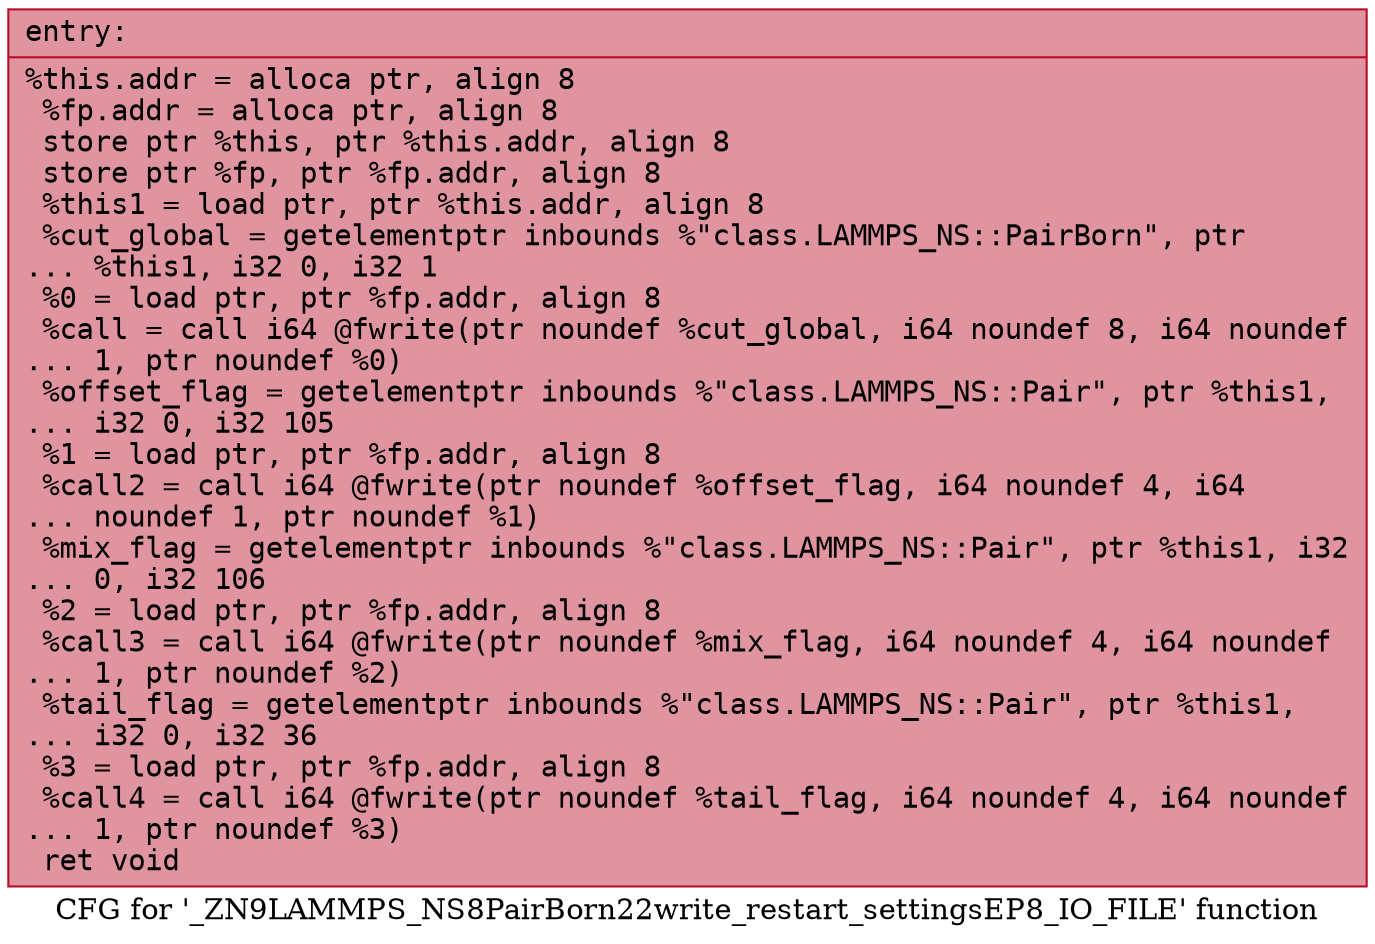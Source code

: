 digraph "CFG for '_ZN9LAMMPS_NS8PairBorn22write_restart_settingsEP8_IO_FILE' function" {
	label="CFG for '_ZN9LAMMPS_NS8PairBorn22write_restart_settingsEP8_IO_FILE' function";

	Node0x55bd041d1400 [shape=record,color="#b70d28ff", style=filled, fillcolor="#b70d2870" fontname="Courier",label="{entry:\l|  %this.addr = alloca ptr, align 8\l  %fp.addr = alloca ptr, align 8\l  store ptr %this, ptr %this.addr, align 8\l  store ptr %fp, ptr %fp.addr, align 8\l  %this1 = load ptr, ptr %this.addr, align 8\l  %cut_global = getelementptr inbounds %\"class.LAMMPS_NS::PairBorn\", ptr\l... %this1, i32 0, i32 1\l  %0 = load ptr, ptr %fp.addr, align 8\l  %call = call i64 @fwrite(ptr noundef %cut_global, i64 noundef 8, i64 noundef\l... 1, ptr noundef %0)\l  %offset_flag = getelementptr inbounds %\"class.LAMMPS_NS::Pair\", ptr %this1,\l... i32 0, i32 105\l  %1 = load ptr, ptr %fp.addr, align 8\l  %call2 = call i64 @fwrite(ptr noundef %offset_flag, i64 noundef 4, i64\l... noundef 1, ptr noundef %1)\l  %mix_flag = getelementptr inbounds %\"class.LAMMPS_NS::Pair\", ptr %this1, i32\l... 0, i32 106\l  %2 = load ptr, ptr %fp.addr, align 8\l  %call3 = call i64 @fwrite(ptr noundef %mix_flag, i64 noundef 4, i64 noundef\l... 1, ptr noundef %2)\l  %tail_flag = getelementptr inbounds %\"class.LAMMPS_NS::Pair\", ptr %this1,\l... i32 0, i32 36\l  %3 = load ptr, ptr %fp.addr, align 8\l  %call4 = call i64 @fwrite(ptr noundef %tail_flag, i64 noundef 4, i64 noundef\l... 1, ptr noundef %3)\l  ret void\l}"];
}
